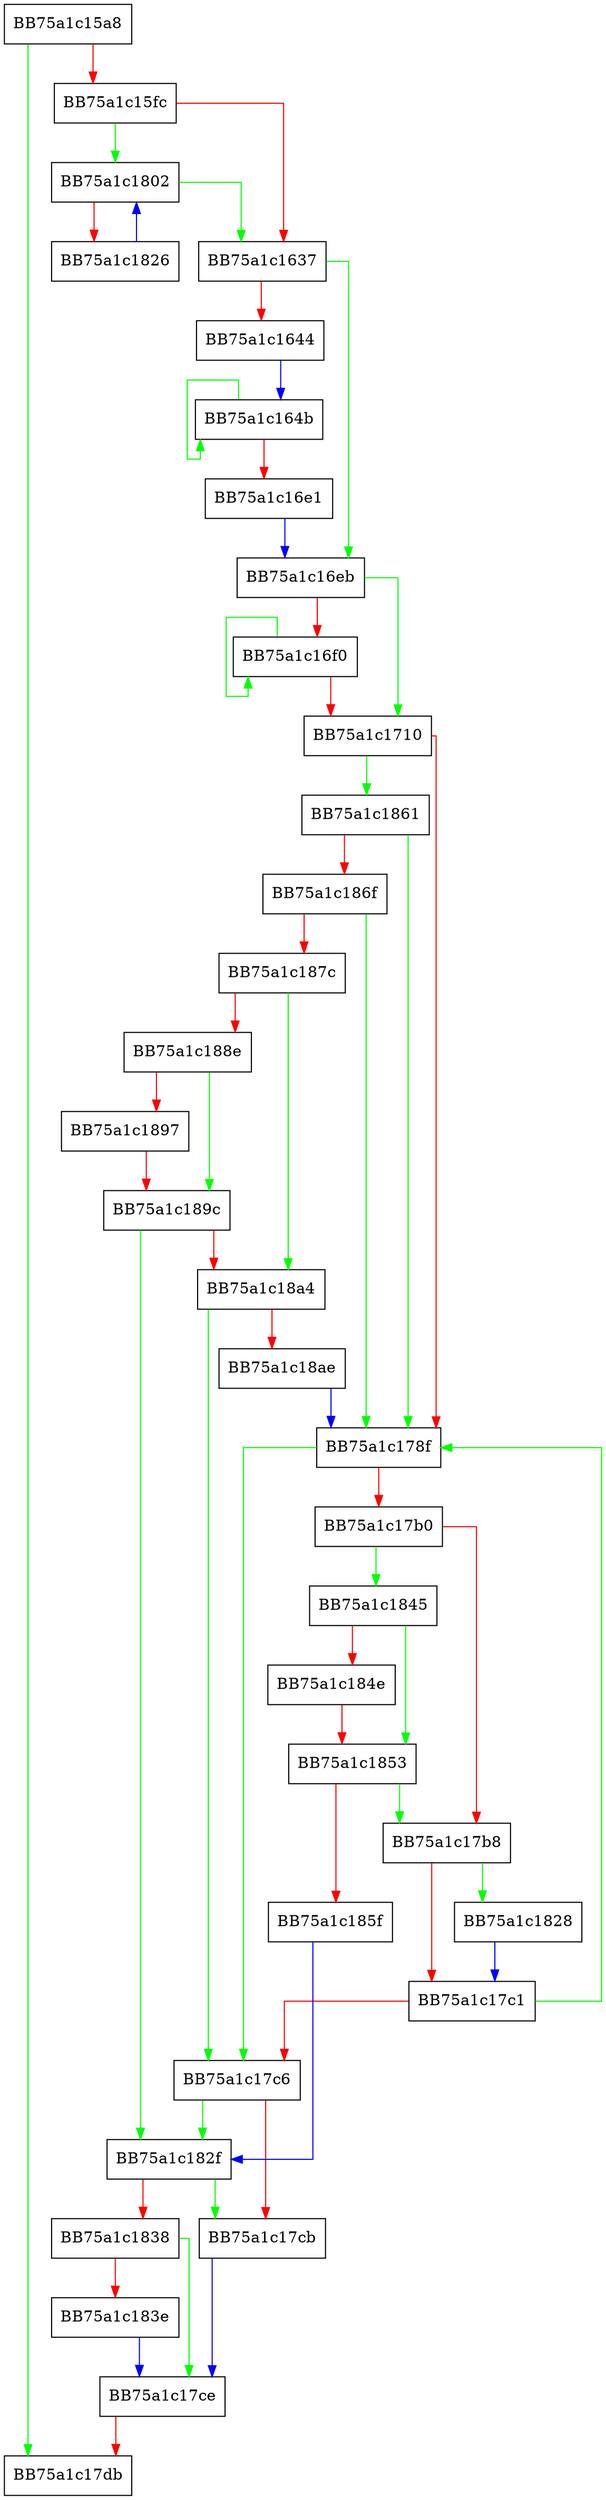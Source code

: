digraph dynkcrc_check {
  node [shape="box"];
  graph [splines=ortho];
  BB75a1c15a8 -> BB75a1c17db [color="green"];
  BB75a1c15a8 -> BB75a1c15fc [color="red"];
  BB75a1c15fc -> BB75a1c1802 [color="green"];
  BB75a1c15fc -> BB75a1c1637 [color="red"];
  BB75a1c1637 -> BB75a1c16eb [color="green"];
  BB75a1c1637 -> BB75a1c1644 [color="red"];
  BB75a1c1644 -> BB75a1c164b [color="blue"];
  BB75a1c164b -> BB75a1c164b [color="green"];
  BB75a1c164b -> BB75a1c16e1 [color="red"];
  BB75a1c16e1 -> BB75a1c16eb [color="blue"];
  BB75a1c16eb -> BB75a1c1710 [color="green"];
  BB75a1c16eb -> BB75a1c16f0 [color="red"];
  BB75a1c16f0 -> BB75a1c16f0 [color="green"];
  BB75a1c16f0 -> BB75a1c1710 [color="red"];
  BB75a1c1710 -> BB75a1c1861 [color="green"];
  BB75a1c1710 -> BB75a1c178f [color="red"];
  BB75a1c178f -> BB75a1c17c6 [color="green"];
  BB75a1c178f -> BB75a1c17b0 [color="red"];
  BB75a1c17b0 -> BB75a1c1845 [color="green"];
  BB75a1c17b0 -> BB75a1c17b8 [color="red"];
  BB75a1c17b8 -> BB75a1c1828 [color="green"];
  BB75a1c17b8 -> BB75a1c17c1 [color="red"];
  BB75a1c17c1 -> BB75a1c178f [color="green"];
  BB75a1c17c1 -> BB75a1c17c6 [color="red"];
  BB75a1c17c6 -> BB75a1c182f [color="green"];
  BB75a1c17c6 -> BB75a1c17cb [color="red"];
  BB75a1c17cb -> BB75a1c17ce [color="blue"];
  BB75a1c17ce -> BB75a1c17db [color="red"];
  BB75a1c1802 -> BB75a1c1637 [color="green"];
  BB75a1c1802 -> BB75a1c1826 [color="red"];
  BB75a1c1826 -> BB75a1c1802 [color="blue"];
  BB75a1c1828 -> BB75a1c17c1 [color="blue"];
  BB75a1c182f -> BB75a1c17cb [color="green"];
  BB75a1c182f -> BB75a1c1838 [color="red"];
  BB75a1c1838 -> BB75a1c17ce [color="green"];
  BB75a1c1838 -> BB75a1c183e [color="red"];
  BB75a1c183e -> BB75a1c17ce [color="blue"];
  BB75a1c1845 -> BB75a1c1853 [color="green"];
  BB75a1c1845 -> BB75a1c184e [color="red"];
  BB75a1c184e -> BB75a1c1853 [color="red"];
  BB75a1c1853 -> BB75a1c17b8 [color="green"];
  BB75a1c1853 -> BB75a1c185f [color="red"];
  BB75a1c185f -> BB75a1c182f [color="blue"];
  BB75a1c1861 -> BB75a1c178f [color="green"];
  BB75a1c1861 -> BB75a1c186f [color="red"];
  BB75a1c186f -> BB75a1c178f [color="green"];
  BB75a1c186f -> BB75a1c187c [color="red"];
  BB75a1c187c -> BB75a1c18a4 [color="green"];
  BB75a1c187c -> BB75a1c188e [color="red"];
  BB75a1c188e -> BB75a1c189c [color="green"];
  BB75a1c188e -> BB75a1c1897 [color="red"];
  BB75a1c1897 -> BB75a1c189c [color="red"];
  BB75a1c189c -> BB75a1c182f [color="green"];
  BB75a1c189c -> BB75a1c18a4 [color="red"];
  BB75a1c18a4 -> BB75a1c17c6 [color="green"];
  BB75a1c18a4 -> BB75a1c18ae [color="red"];
  BB75a1c18ae -> BB75a1c178f [color="blue"];
}